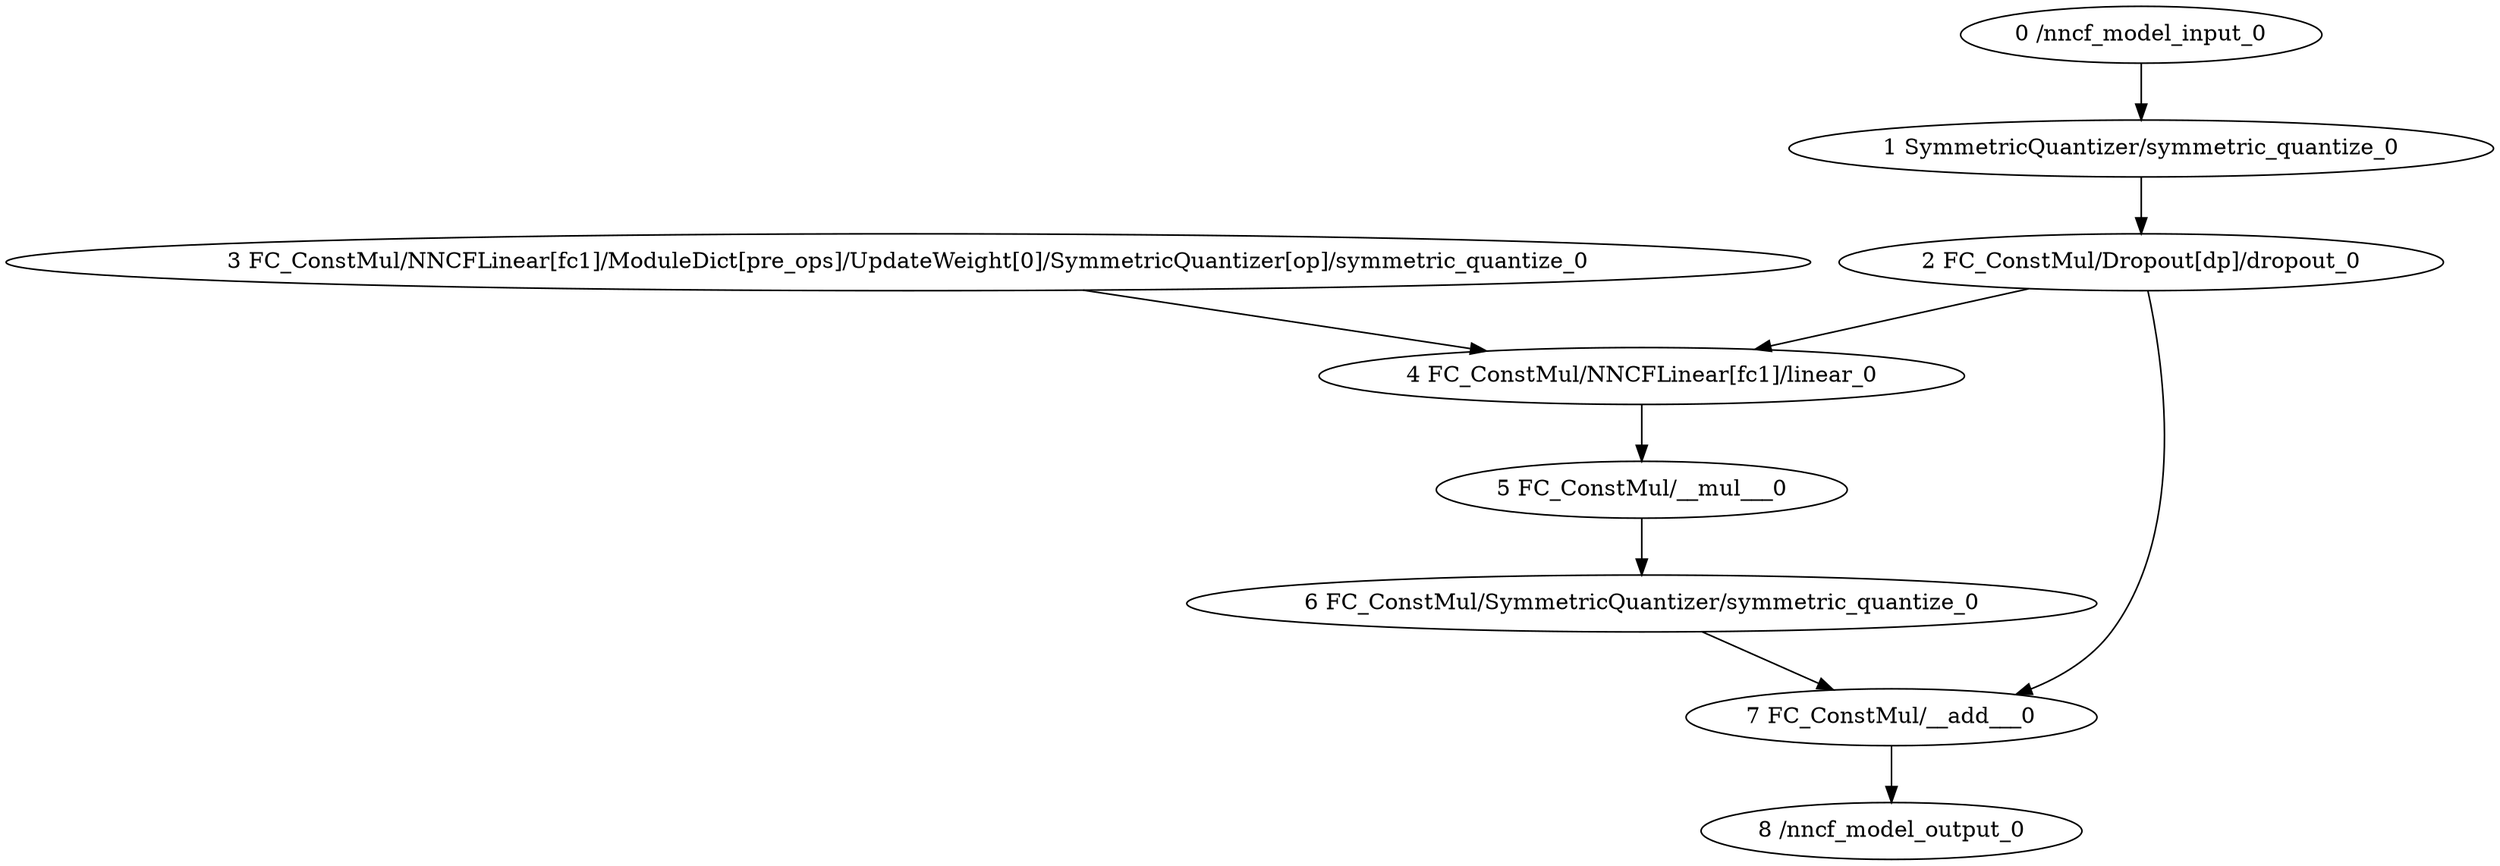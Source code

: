 strict digraph  {
"0 /nncf_model_input_0" [id=0, type=nncf_model_input];
"1 SymmetricQuantizer/symmetric_quantize_0" [id=1, type=symmetric_quantize];
"2 FC_ConstMul/Dropout[dp]/dropout_0" [id=2, type=dropout];
"3 FC_ConstMul/NNCFLinear[fc1]/ModuleDict[pre_ops]/UpdateWeight[0]/SymmetricQuantizer[op]/symmetric_quantize_0" [id=3, type=symmetric_quantize];
"4 FC_ConstMul/NNCFLinear[fc1]/linear_0" [id=4, type=linear];
"5 FC_ConstMul/__mul___0" [id=5, type=__mul__];
"6 FC_ConstMul/SymmetricQuantizer/symmetric_quantize_0" [id=6, type=symmetric_quantize];
"7 FC_ConstMul/__add___0" [id=7, type=__add__];
"8 /nncf_model_output_0" [id=8, type=nncf_model_output];
"0 /nncf_model_input_0" -> "1 SymmetricQuantizer/symmetric_quantize_0";
"1 SymmetricQuantizer/symmetric_quantize_0" -> "2 FC_ConstMul/Dropout[dp]/dropout_0";
"2 FC_ConstMul/Dropout[dp]/dropout_0" -> "4 FC_ConstMul/NNCFLinear[fc1]/linear_0";
"2 FC_ConstMul/Dropout[dp]/dropout_0" -> "7 FC_ConstMul/__add___0";
"3 FC_ConstMul/NNCFLinear[fc1]/ModuleDict[pre_ops]/UpdateWeight[0]/SymmetricQuantizer[op]/symmetric_quantize_0" -> "4 FC_ConstMul/NNCFLinear[fc1]/linear_0";
"4 FC_ConstMul/NNCFLinear[fc1]/linear_0" -> "5 FC_ConstMul/__mul___0";
"5 FC_ConstMul/__mul___0" -> "6 FC_ConstMul/SymmetricQuantizer/symmetric_quantize_0";
"6 FC_ConstMul/SymmetricQuantizer/symmetric_quantize_0" -> "7 FC_ConstMul/__add___0";
"7 FC_ConstMul/__add___0" -> "8 /nncf_model_output_0";
}
